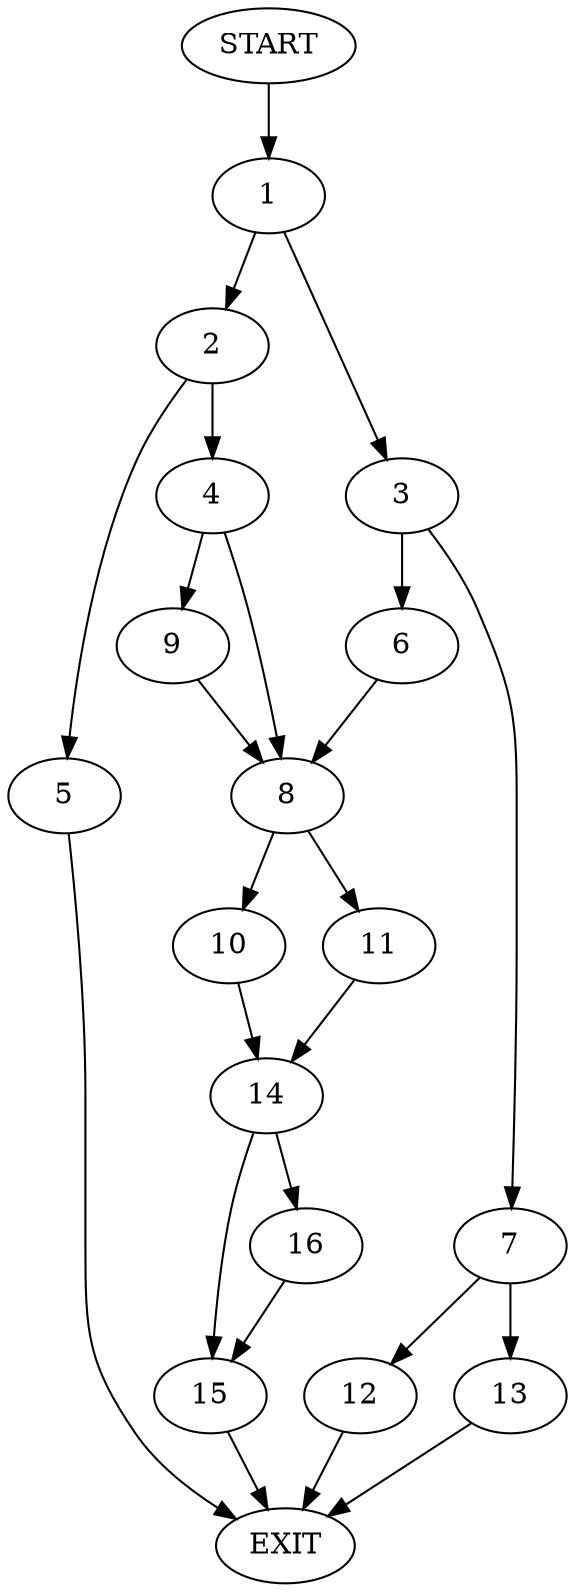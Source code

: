 digraph {
0 [label="START"]
17 [label="EXIT"]
0 -> 1
1 -> 2
1 -> 3
2 -> 4
2 -> 5
3 -> 6
3 -> 7
5 -> 17
4 -> 8
4 -> 9
9 -> 8
8 -> 10
8 -> 11
6 -> 8
7 -> 12
7 -> 13
13 -> 17
12 -> 17
11 -> 14
10 -> 14
14 -> 15
14 -> 16
16 -> 15
15 -> 17
}
